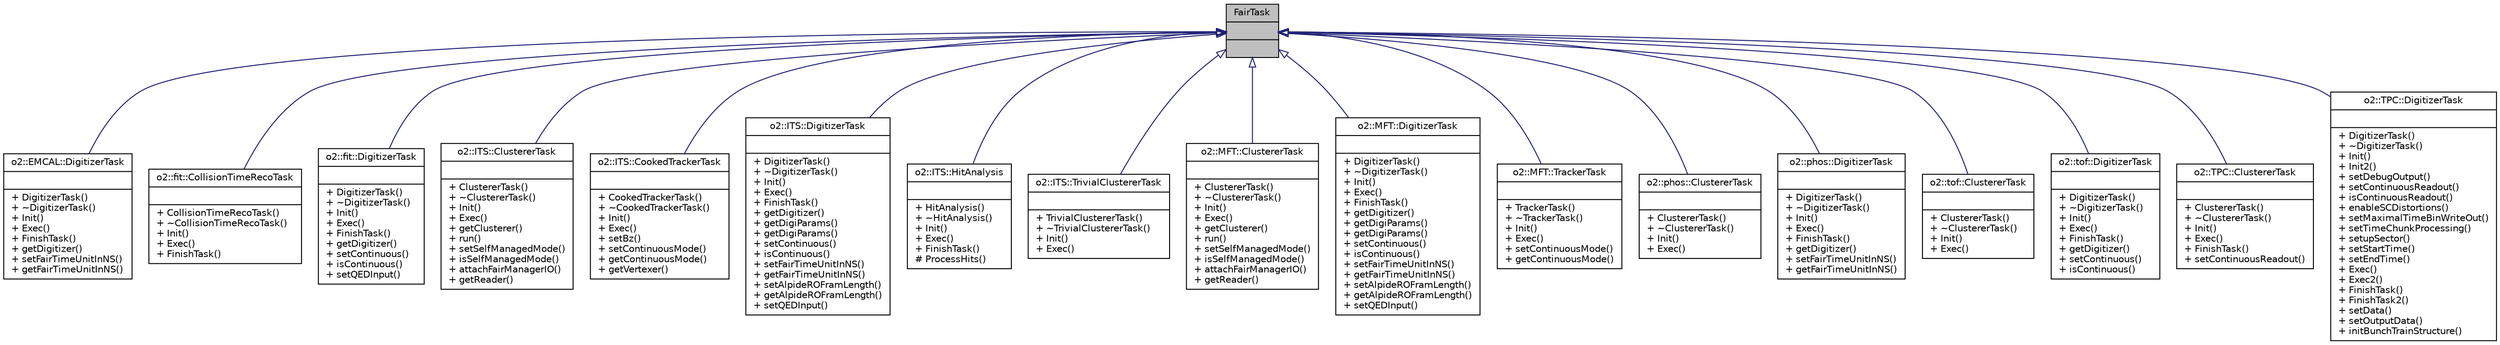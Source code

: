 digraph "FairTask"
{
 // INTERACTIVE_SVG=YES
  bgcolor="transparent";
  edge [fontname="Helvetica",fontsize="10",labelfontname="Helvetica",labelfontsize="10"];
  node [fontname="Helvetica",fontsize="10",shape=record];
  Node1 [label="{FairTask\n||}",height=0.2,width=0.4,color="black", fillcolor="grey75", style="filled" fontcolor="black"];
  Node1 -> Node2 [dir="back",color="midnightblue",fontsize="10",style="solid",arrowtail="onormal",fontname="Helvetica"];
  Node2 [label="{o2::EMCAL::DigitizerTask\n||+ DigitizerTask()\l+ ~DigitizerTask()\l+ Init()\l+ Exec()\l+ FinishTask()\l+ getDigitizer()\l+ setFairTimeUnitInNS()\l+ getFairTimeUnitInNS()\l}",height=0.2,width=0.4,color="black",URL="$de/d8a/classo2_1_1EMCAL_1_1DigitizerTask.html"];
  Node1 -> Node3 [dir="back",color="midnightblue",fontsize="10",style="solid",arrowtail="onormal",fontname="Helvetica"];
  Node3 [label="{o2::fit::CollisionTimeRecoTask\n||+ CollisionTimeRecoTask()\l+ ~CollisionTimeRecoTask()\l+ Init()\l+ Exec()\l+ FinishTask()\l}",height=0.2,width=0.4,color="black",URL="$d4/d59/classo2_1_1fit_1_1CollisionTimeRecoTask.html"];
  Node1 -> Node4 [dir="back",color="midnightblue",fontsize="10",style="solid",arrowtail="onormal",fontname="Helvetica"];
  Node4 [label="{o2::fit::DigitizerTask\n||+ DigitizerTask()\l+ ~DigitizerTask()\l+ Init()\l+ Exec()\l+ FinishTask()\l+ getDigitizer()\l+ setContinuous()\l+ isContinuous()\l+ setQEDInput()\l}",height=0.2,width=0.4,color="black",URL="$de/d40/classo2_1_1fit_1_1DigitizerTask.html"];
  Node1 -> Node5 [dir="back",color="midnightblue",fontsize="10",style="solid",arrowtail="onormal",fontname="Helvetica"];
  Node5 [label="{o2::ITS::ClustererTask\n||+ ClustererTask()\l+ ~ClustererTask()\l+ Init()\l+ Exec()\l+ getClusterer()\l+ run()\l+ setSelfManagedMode()\l+ isSelfManagedMode()\l+ attachFairManagerIO()\l+ getReader()\l}",height=0.2,width=0.4,color="black",URL="$db/df6/classo2_1_1ITS_1_1ClustererTask.html"];
  Node1 -> Node6 [dir="back",color="midnightblue",fontsize="10",style="solid",arrowtail="onormal",fontname="Helvetica"];
  Node6 [label="{o2::ITS::CookedTrackerTask\n||+ CookedTrackerTask()\l+ ~CookedTrackerTask()\l+ Init()\l+ Exec()\l+ setBz()\l+ setContinuousMode()\l+ getContinuousMode()\l+ getVertexer()\l}",height=0.2,width=0.4,color="black",URL="$d8/d68/classo2_1_1ITS_1_1CookedTrackerTask.html"];
  Node1 -> Node7 [dir="back",color="midnightblue",fontsize="10",style="solid",arrowtail="onormal",fontname="Helvetica"];
  Node7 [label="{o2::ITS::DigitizerTask\n||+ DigitizerTask()\l+ ~DigitizerTask()\l+ Init()\l+ Exec()\l+ FinishTask()\l+ getDigitizer()\l+ getDigiParams()\l+ getDigiParams()\l+ setContinuous()\l+ isContinuous()\l+ setFairTimeUnitInNS()\l+ getFairTimeUnitInNS()\l+ setAlpideROFramLength()\l+ getAlpideROFramLength()\l+ setQEDInput()\l}",height=0.2,width=0.4,color="black",URL="$de/d22/classo2_1_1ITS_1_1DigitizerTask.html"];
  Node1 -> Node8 [dir="back",color="midnightblue",fontsize="10",style="solid",arrowtail="onormal",fontname="Helvetica"];
  Node8 [label="{o2::ITS::HitAnalysis\n||+ HitAnalysis()\l+ ~HitAnalysis()\l+ Init()\l+ Exec()\l+ FinishTask()\l# ProcessHits()\l}",height=0.2,width=0.4,color="black",URL="$d6/df5/classo2_1_1ITS_1_1HitAnalysis.html"];
  Node1 -> Node9 [dir="back",color="midnightblue",fontsize="10",style="solid",arrowtail="onormal",fontname="Helvetica"];
  Node9 [label="{o2::ITS::TrivialClustererTask\n||+ TrivialClustererTask()\l+ ~TrivialClustererTask()\l+ Init()\l+ Exec()\l}",height=0.2,width=0.4,color="black",URL="$db/d78/classo2_1_1ITS_1_1TrivialClustererTask.html"];
  Node1 -> Node10 [dir="back",color="midnightblue",fontsize="10",style="solid",arrowtail="onormal",fontname="Helvetica"];
  Node10 [label="{o2::MFT::ClustererTask\n||+ ClustererTask()\l+ ~ClustererTask()\l+ Init()\l+ Exec()\l+ getClusterer()\l+ run()\l+ setSelfManagedMode()\l+ isSelfManagedMode()\l+ attachFairManagerIO()\l+ getReader()\l}",height=0.2,width=0.4,color="black",URL="$d7/d6d/classo2_1_1MFT_1_1ClustererTask.html"];
  Node1 -> Node11 [dir="back",color="midnightblue",fontsize="10",style="solid",arrowtail="onormal",fontname="Helvetica"];
  Node11 [label="{o2::MFT::DigitizerTask\n||+ DigitizerTask()\l+ ~DigitizerTask()\l+ Init()\l+ Exec()\l+ FinishTask()\l+ getDigitizer()\l+ getDigiParams()\l+ getDigiParams()\l+ setContinuous()\l+ isContinuous()\l+ setFairTimeUnitInNS()\l+ getFairTimeUnitInNS()\l+ setAlpideROFramLength()\l+ getAlpideROFramLength()\l+ setQEDInput()\l}",height=0.2,width=0.4,color="black",URL="$d0/d22/classo2_1_1MFT_1_1DigitizerTask.html"];
  Node1 -> Node12 [dir="back",color="midnightblue",fontsize="10",style="solid",arrowtail="onormal",fontname="Helvetica"];
  Node12 [label="{o2::MFT::TrackerTask\n||+ TrackerTask()\l+ ~TrackerTask()\l+ Init()\l+ Exec()\l+ setContinuousMode()\l+ getContinuousMode()\l}",height=0.2,width=0.4,color="black",URL="$dc/d5b/classo2_1_1MFT_1_1TrackerTask.html"];
  Node1 -> Node13 [dir="back",color="midnightblue",fontsize="10",style="solid",arrowtail="onormal",fontname="Helvetica"];
  Node13 [label="{o2::phos::ClustererTask\n||+ ClustererTask()\l+ ~ClustererTask()\l+ Init()\l+ Exec()\l}",height=0.2,width=0.4,color="black",URL="$d1/df7/classo2_1_1phos_1_1ClustererTask.html"];
  Node1 -> Node14 [dir="back",color="midnightblue",fontsize="10",style="solid",arrowtail="onormal",fontname="Helvetica"];
  Node14 [label="{o2::phos::DigitizerTask\n||+ DigitizerTask()\l+ ~DigitizerTask()\l+ Init()\l+ Exec()\l+ FinishTask()\l+ getDigitizer()\l+ setFairTimeUnitInNS()\l+ getFairTimeUnitInNS()\l}",height=0.2,width=0.4,color="black",URL="$d2/d40/classo2_1_1phos_1_1DigitizerTask.html"];
  Node1 -> Node15 [dir="back",color="midnightblue",fontsize="10",style="solid",arrowtail="onormal",fontname="Helvetica"];
  Node15 [label="{o2::tof::ClustererTask\n||+ ClustererTask()\l+ ~ClustererTask()\l+ Init()\l+ Exec()\l}",height=0.2,width=0.4,color="black",URL="$d0/dc6/classo2_1_1tof_1_1ClustererTask.html"];
  Node1 -> Node16 [dir="back",color="midnightblue",fontsize="10",style="solid",arrowtail="onormal",fontname="Helvetica"];
  Node16 [label="{o2::tof::DigitizerTask\n||+ DigitizerTask()\l+ ~DigitizerTask()\l+ Init()\l+ Exec()\l+ FinishTask()\l+ getDigitizer()\l+ setContinuous()\l+ isContinuous()\l}",height=0.2,width=0.4,color="black",URL="$d0/dad/classo2_1_1tof_1_1DigitizerTask.html"];
  Node1 -> Node17 [dir="back",color="midnightblue",fontsize="10",style="solid",arrowtail="onormal",fontname="Helvetica"];
  Node17 [label="{o2::TPC::ClustererTask\n||+ ClustererTask()\l+ ~ClustererTask()\l+ Init()\l+ Exec()\l+ FinishTask()\l+ setContinuousReadout()\l}",height=0.2,width=0.4,color="black",URL="$db/df7/classo2_1_1TPC_1_1ClustererTask.html"];
  Node1 -> Node18 [dir="back",color="midnightblue",fontsize="10",style="solid",arrowtail="onormal",fontname="Helvetica"];
  Node18 [label="{o2::TPC::DigitizerTask\n||+ DigitizerTask()\l+ ~DigitizerTask()\l+ Init()\l+ Init2()\l+ setDebugOutput()\l+ setContinuousReadout()\l+ isContinuousReadout()\l+ enableSCDistortions()\l+ setMaximalTimeBinWriteOut()\l+ setTimeChunkProcessing()\l+ setupSector()\l+ setStartTime()\l+ setEndTime()\l+ Exec()\l+ Exec2()\l+ FinishTask()\l+ FinishTask2()\l+ setData()\l+ setOutputData()\l+ initBunchTrainStructure()\l}",height=0.2,width=0.4,color="black",URL="$dd/d64/classo2_1_1TPC_1_1DigitizerTask.html"];
}
